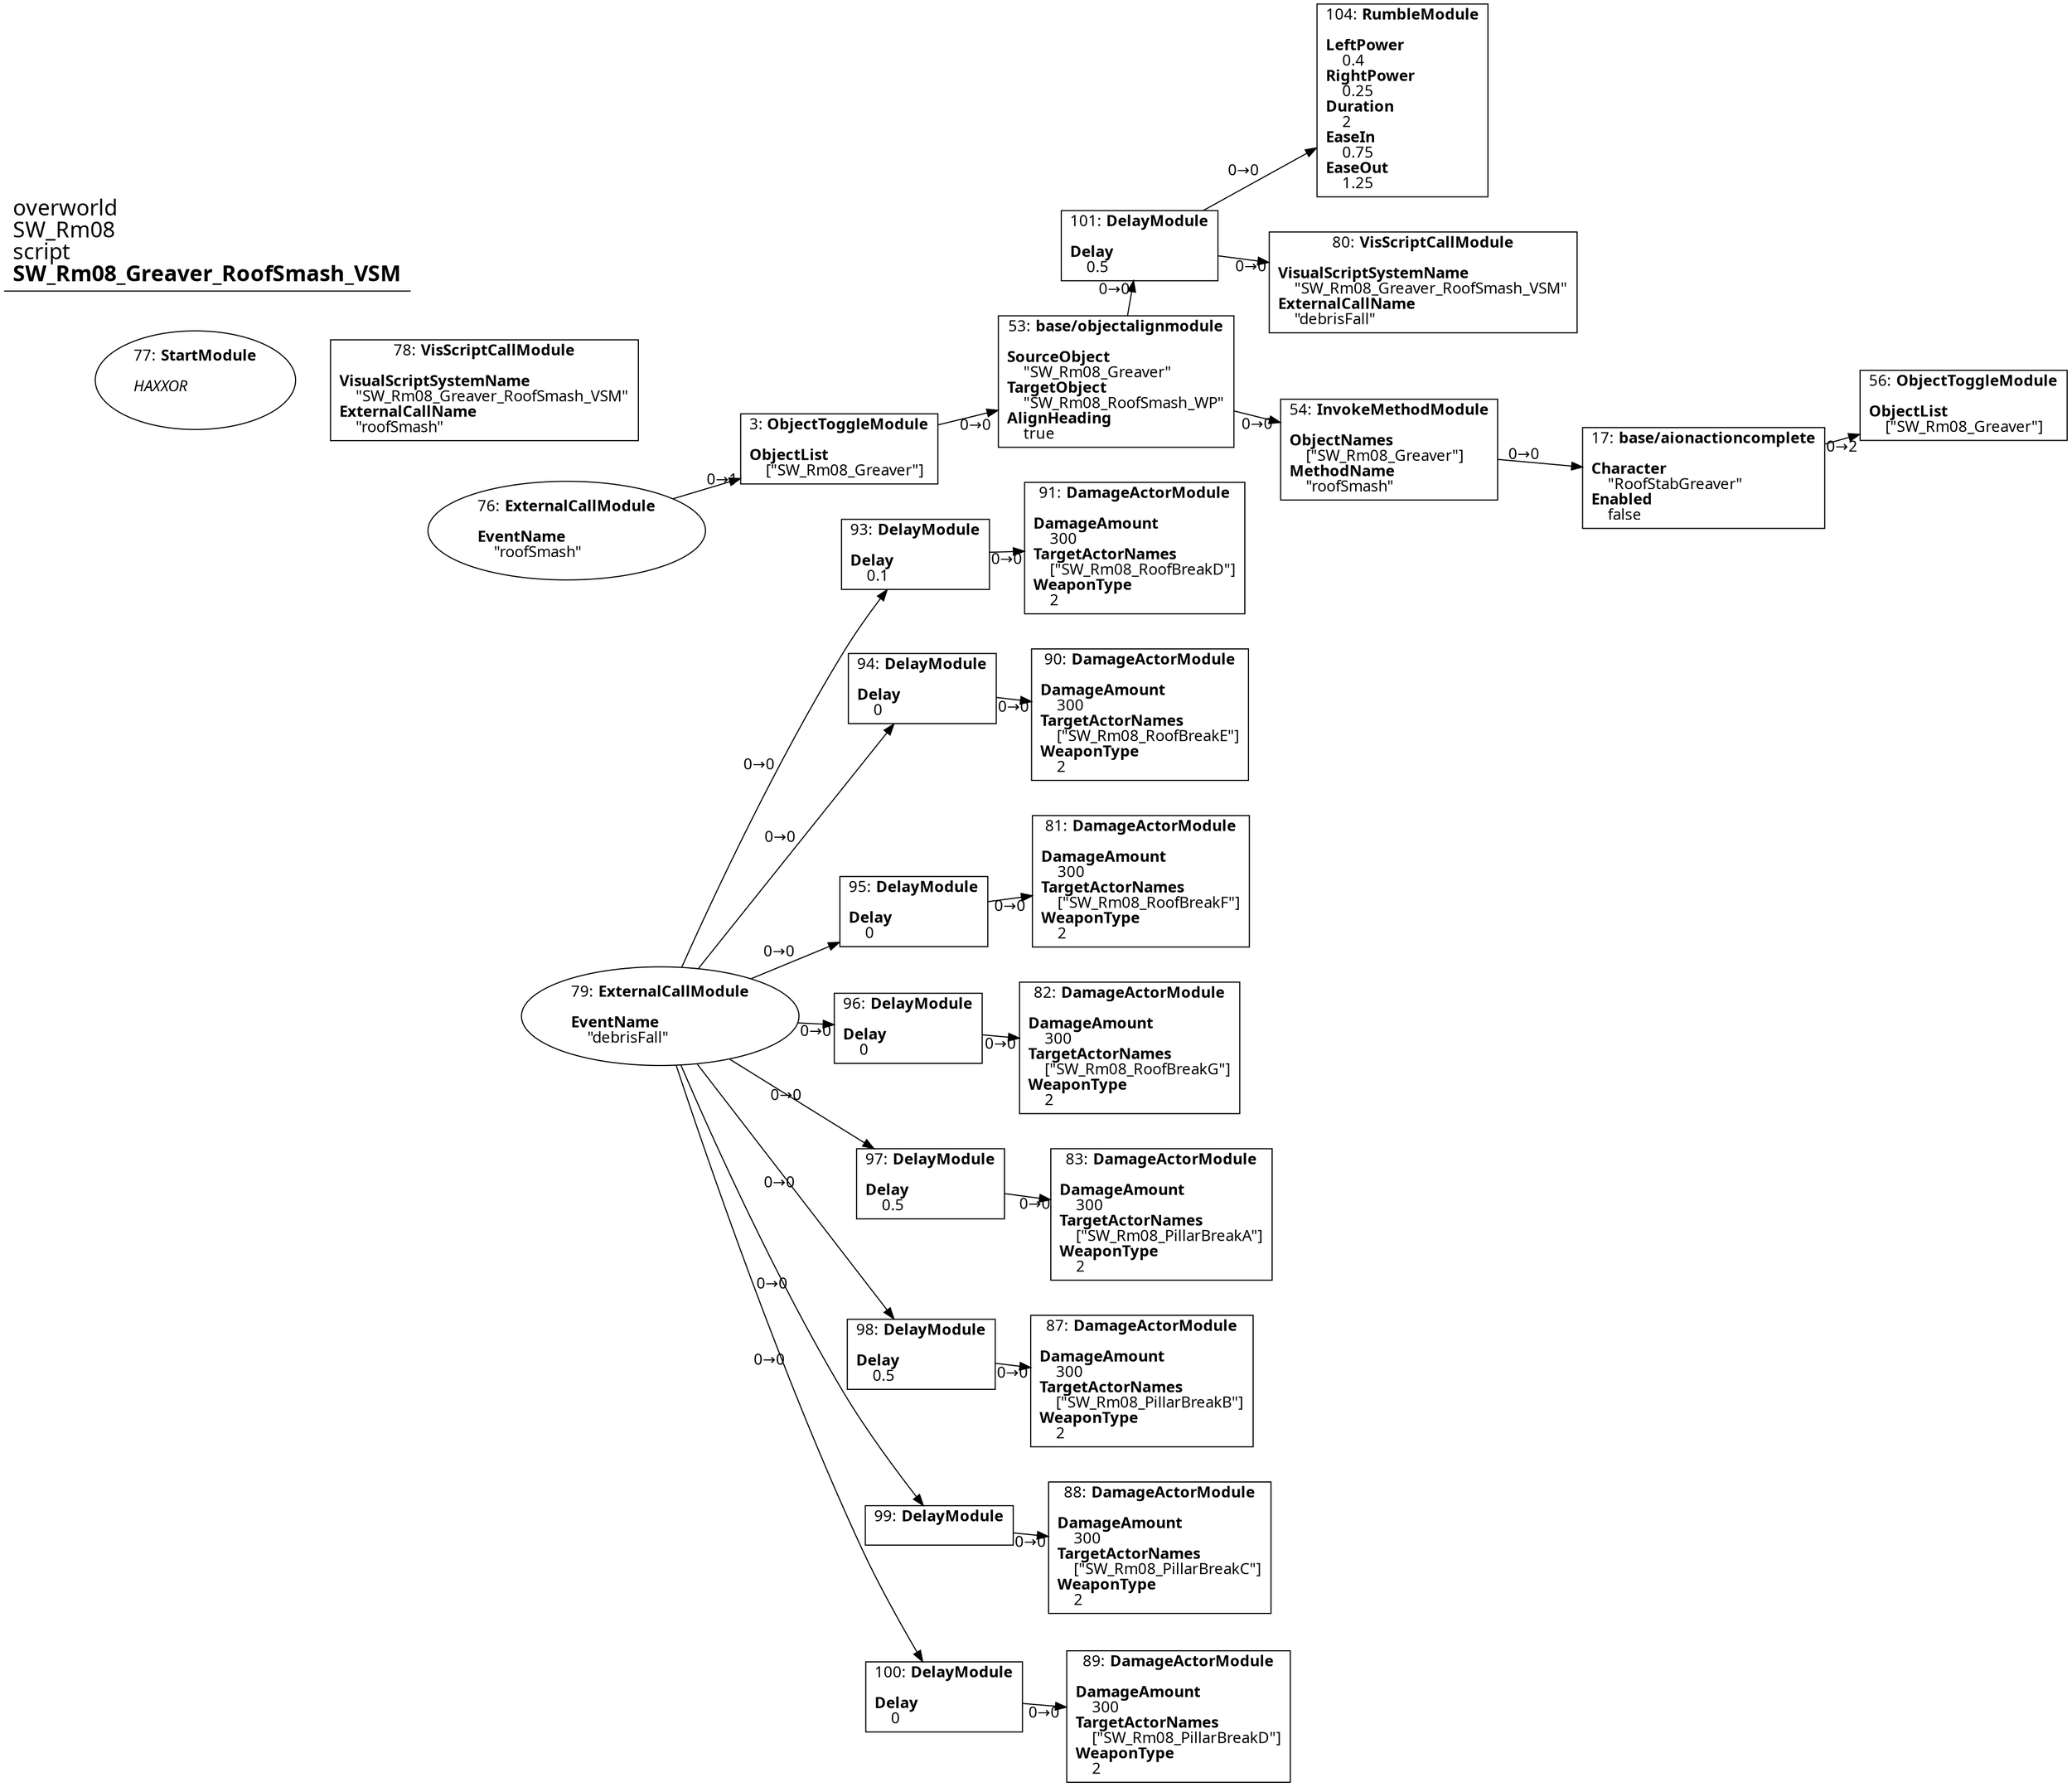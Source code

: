 digraph {
    layout = fdp;
    overlap = prism;
    sep = "+16";
    splines = spline;

    node [ shape = box ];

    graph [ fontname = "Segoe UI" ];
    node [ fontname = "Segoe UI" ];
    edge [ fontname = "Segoe UI" ];

    3 [ label = <3: <b>ObjectToggleModule</b><br/><br/><b>ObjectList</b><br align="left"/>    [&quot;SW_Rm08_Greaver&quot;]<br align="left"/>> ];
    3 [ pos = "0.18400002,-0.286!" ];
    3 -> 53 [ label = "0→0" ];

    17 [ label = <17: <b>base/aionactioncomplete</b><br/><br/><b>Character</b><br align="left"/>    &quot;RoofStabGreaver&quot;<br align="left"/><b>Enabled</b><br align="left"/>    false<br align="left"/>> ];
    17 [ pos = "0.808,-0.286!" ];
    17 -> 56 [ label = "0→2" ];

    53 [ label = <53: <b>base/objectalignmodule</b><br/><br/><b>SourceObject</b><br align="left"/>    &quot;SW_Rm08_Greaver&quot;<br align="left"/><b>TargetObject</b><br align="left"/>    &quot;SW_Rm08_RoofSmash_WP&quot;<br align="left"/><b>AlignHeading</b><br align="left"/>    true<br align="left"/>> ];
    53 [ pos = "0.42000002,-0.286!" ];
    53 -> 54 [ label = "0→0" ];
    53 -> 101 [ label = "0→0" ];

    54 [ label = <54: <b>InvokeMethodModule</b><br/><br/><b>ObjectNames</b><br align="left"/>    [&quot;SW_Rm08_Greaver&quot;]<br align="left"/><b>MethodName</b><br align="left"/>    &quot;roofSmash&quot;<br align="left"/>> ];
    54 [ pos = "0.614,-0.286!" ];
    54 -> 17 [ label = "0→0" ];

    56 [ label = <56: <b>ObjectToggleModule</b><br/><br/><b>ObjectList</b><br align="left"/>    [&quot;SW_Rm08_Greaver&quot;]<br align="left"/>> ];
    56 [ pos = "1.065,-0.24000001!" ];

    76 [ label = <76: <b>ExternalCallModule</b><br/><br/><b>EventName</b><br align="left"/>    &quot;roofSmash&quot;<br align="left"/>> ];
    76 [ shape = oval ]
    76 [ pos = "-0.054,-0.307!" ];
    76 -> 3 [ label = "0→1" ];

    77 [ label = <77: <b>StartModule</b><br/><br/><i>HAXXOR<br align="left"/></i><br align="left"/>> ];
    77 [ shape = oval ]
    77 [ pos = "-0.49500003,-0.119!" ];

    78 [ label = <78: <b>VisScriptCallModule</b><br/><br/><b>VisualScriptSystemName</b><br align="left"/>    &quot;SW_Rm08_Greaver_RoofSmash_VSM&quot;<br align="left"/><b>ExternalCallName</b><br align="left"/>    &quot;roofSmash&quot;<br align="left"/>> ];
    78 [ pos = "-0.28100002,-0.119!" ];

    79 [ label = <79: <b>ExternalCallModule</b><br/><br/><b>EventName</b><br align="left"/>    &quot;debrisFall&quot;<br align="left"/>> ];
    79 [ shape = oval ]
    79 [ pos = "-0.034,-1.107!" ];
    79 -> 93 [ label = "0→0" ];
    79 -> 100 [ label = "0→0" ];
    79 -> 99 [ label = "0→0" ];
    79 -> 98 [ label = "0→0" ];
    79 -> 94 [ label = "0→0" ];
    79 -> 95 [ label = "0→0" ];
    79 -> 96 [ label = "0→0" ];
    79 -> 97 [ label = "0→0" ];

    80 [ label = <80: <b>VisScriptCallModule</b><br/><br/><b>VisualScriptSystemName</b><br align="left"/>    &quot;SW_Rm08_Greaver_RoofSmash_VSM&quot;<br align="left"/><b>ExternalCallName</b><br align="left"/>    &quot;debrisFall&quot;<br align="left"/>> ];
    80 [ pos = "0.79200006,-0.059000004!" ];

    81 [ label = <81: <b>DamageActorModule</b><br/><br/><b>DamageAmount</b><br align="left"/>    300<br align="left"/><b>TargetActorNames</b><br align="left"/>    [&quot;SW_Rm08_RoofBreakF&quot;]<br align="left"/><b>WeaponType</b><br align="left"/>    2<br align="left"/>> ];
    81 [ pos = "0.45900002,-0.93700004!" ];

    82 [ label = <82: <b>DamageActorModule</b><br/><br/><b>DamageAmount</b><br align="left"/>    300<br align="left"/><b>TargetActorNames</b><br align="left"/>    [&quot;SW_Rm08_RoofBreakG&quot;]<br align="left"/><b>WeaponType</b><br align="left"/>    2<br align="left"/>> ];
    82 [ pos = "0.46400002,-1.107!" ];

    83 [ label = <83: <b>DamageActorModule</b><br/><br/><b>DamageAmount</b><br align="left"/>    300<br align="left"/><b>TargetActorNames</b><br align="left"/>    [&quot;SW_Rm08_PillarBreakA&quot;]<br align="left"/><b>WeaponType</b><br align="left"/>    2<br align="left"/>> ];
    83 [ pos = "0.47200003,-1.2770001!" ];

    87 [ label = <87: <b>DamageActorModule</b><br/><br/><b>DamageAmount</b><br align="left"/>    300<br align="left"/><b>TargetActorNames</b><br align="left"/>    [&quot;SW_Rm08_PillarBreakB&quot;]<br align="left"/><b>WeaponType</b><br align="left"/>    2<br align="left"/>> ];
    87 [ pos = "0.46400002,-1.4510001!" ];

    88 [ label = <88: <b>DamageActorModule</b><br/><br/><b>DamageAmount</b><br align="left"/>    300<br align="left"/><b>TargetActorNames</b><br align="left"/>    [&quot;SW_Rm08_PillarBreakC&quot;]<br align="left"/><b>WeaponType</b><br align="left"/>    2<br align="left"/>> ];
    88 [ pos = "0.46600002,-1.626!" ];

    89 [ label = <89: <b>DamageActorModule</b><br/><br/><b>DamageAmount</b><br align="left"/>    300<br align="left"/><b>TargetActorNames</b><br align="left"/>    [&quot;SW_Rm08_PillarBreakD&quot;]<br align="left"/><b>WeaponType</b><br align="left"/>    2<br align="left"/>> ];
    89 [ pos = "0.47400004,-1.7980001!" ];

    90 [ label = <90: <b>DamageActorModule</b><br/><br/><b>DamageAmount</b><br align="left"/>    300<br align="left"/><b>TargetActorNames</b><br align="left"/>    [&quot;SW_Rm08_RoofBreakE&quot;]<br align="left"/><b>WeaponType</b><br align="left"/>    2<br align="left"/>> ];
    90 [ pos = "0.45600003,-0.76000005!" ];

    91 [ label = <91: <b>DamageActorModule</b><br/><br/><b>DamageAmount</b><br align="left"/>    300<br align="left"/><b>TargetActorNames</b><br align="left"/>    [&quot;SW_Rm08_RoofBreakD&quot;]<br align="left"/><b>WeaponType</b><br align="left"/>    2<br align="left"/>> ];
    91 [ pos = "0.45600003,-0.588!" ];

    93 [ label = <93: <b>DelayModule</b><br/><br/><b>Delay</b><br align="left"/>    0.1<br align="left"/>> ];
    93 [ pos = "0.303,-0.588!" ];
    93 -> 91 [ label = "0→0" ];

    94 [ label = <94: <b>DelayModule</b><br/><br/><b>Delay</b><br align="left"/>    0<br align="left"/>> ];
    94 [ pos = "0.30400002,-0.76000005!" ];
    94 -> 90 [ label = "0→0" ];

    95 [ label = <95: <b>DelayModule</b><br/><br/><b>Delay</b><br align="left"/>    0<br align="left"/>> ];
    95 [ pos = "0.305,-0.93700004!" ];
    95 -> 81 [ label = "0→0" ];

    96 [ label = <96: <b>DelayModule</b><br/><br/><b>Delay</b><br align="left"/>    0<br align="left"/>> ];
    96 [ pos = "0.30600002,-1.107!" ];
    96 -> 82 [ label = "0→0" ];

    97 [ label = <97: <b>DelayModule</b><br/><br/><b>Delay</b><br align="left"/>    0.5<br align="left"/>> ];
    97 [ pos = "0.307,-1.2770001!" ];
    97 -> 83 [ label = "0→0" ];

    98 [ label = <98: <b>DelayModule</b><br/><br/><b>Delay</b><br align="left"/>    0.5<br align="left"/>> ];
    98 [ pos = "0.31100002,-1.4510001!" ];
    98 -> 87 [ label = "0→0" ];

    99 [ label = <99: <b>DelayModule</b><br/><br/>> ];
    99 [ pos = "0.31800002,-1.626!" ];
    99 -> 88 [ label = "0→0" ];

    100 [ label = <100: <b>DelayModule</b><br/><br/><b>Delay</b><br align="left"/>    0<br align="left"/>> ];
    100 [ pos = "0.32200003,-1.7980001!" ];
    100 -> 89 [ label = "0→0" ];

    101 [ label = <101: <b>DelayModule</b><br/><br/><b>Delay</b><br align="left"/>    0.5<br align="left"/>> ];
    101 [ pos = "0.61200005,-0.059000004!" ];
    101 -> 80 [ label = "0→0" ];
    101 -> 104 [ label = "0→0" ];

    104 [ label = <104: <b>RumbleModule</b><br/><br/><b>LeftPower</b><br align="left"/>    0.4<br align="left"/><b>RightPower</b><br align="left"/>    0.25<br align="left"/><b>Duration</b><br align="left"/>    2<br align="left"/><b>EaseIn</b><br align="left"/>    0.75<br align="left"/><b>EaseOut</b><br align="left"/>    1.25<br align="left"/>> ];
    104 [ pos = "0.79200006,0.008!" ];

    title [ pos = "-0.49600002,0.009000001!" ];
    title [ shape = underline ];
    title [ label = <<font point-size="20">overworld<br align="left"/>SW_Rm08<br align="left"/>script<br align="left"/><b>SW_Rm08_Greaver_RoofSmash_VSM</b><br align="left"/></font>> ];
}

